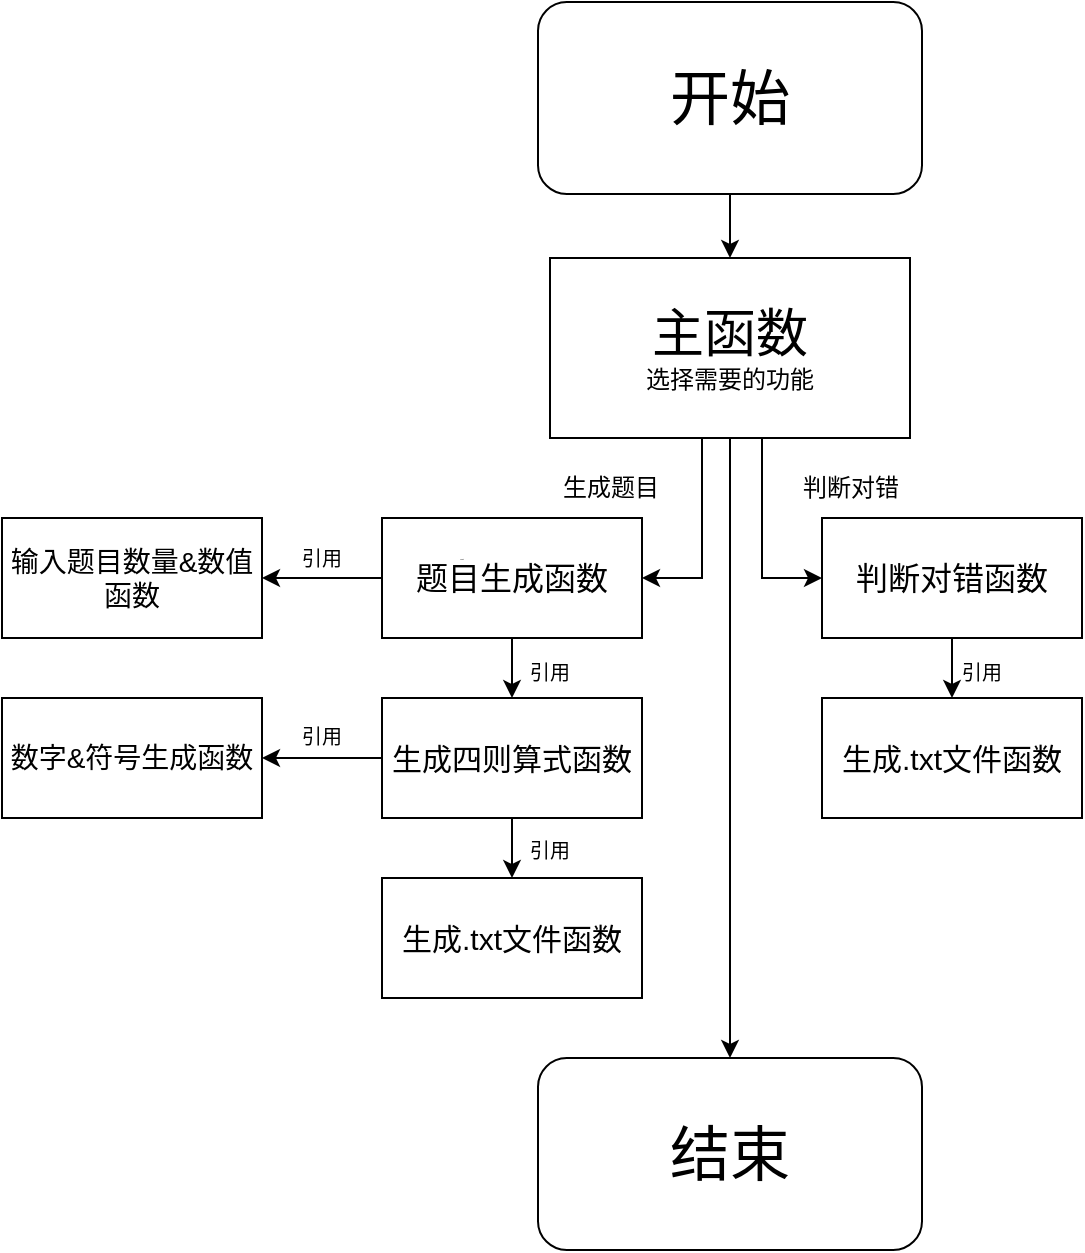 <mxfile version="14.4.3" type="device"><diagram id="aEUcijU3Ddshn6M0o0pM" name="第 1 页"><mxGraphModel dx="1443" dy="884" grid="1" gridSize="10" guides="1" tooltips="1" connect="1" arrows="1" fold="1" page="1" pageScale="1" pageWidth="827" pageHeight="1169" math="0" shadow="0"><root><mxCell id="0"/><mxCell id="1" parent="0"/><mxCell id="_m3rHG_Y3HuskzOhHQ4p-3" style="edgeStyle=orthogonalEdgeStyle;rounded=0;orthogonalLoop=1;jettySize=auto;html=1;entryX=0.5;entryY=0;entryDx=0;entryDy=0;" edge="1" parent="1" source="_m3rHG_Y3HuskzOhHQ4p-1" target="_m3rHG_Y3HuskzOhHQ4p-2"><mxGeometry relative="1" as="geometry"/></mxCell><mxCell id="_m3rHG_Y3HuskzOhHQ4p-1" value="&lt;font style=&quot;font-size: 30px&quot;&gt;开始&lt;/font&gt;" style="rounded=1;whiteSpace=wrap;html=1;" vertex="1" parent="1"><mxGeometry x="318" y="132" width="192" height="96" as="geometry"/></mxCell><mxCell id="_m3rHG_Y3HuskzOhHQ4p-6" style="edgeStyle=orthogonalEdgeStyle;rounded=0;orthogonalLoop=1;jettySize=auto;html=1;entryX=1;entryY=0.5;entryDx=0;entryDy=0;exitX=0.5;exitY=1;exitDx=0;exitDy=0;" edge="1" parent="1" source="_m3rHG_Y3HuskzOhHQ4p-2" target="_m3rHG_Y3HuskzOhHQ4p-5"><mxGeometry relative="1" as="geometry"><mxPoint x="414" y="370" as="sourcePoint"/><Array as="points"><mxPoint x="400" y="340"/><mxPoint x="400" y="420"/></Array></mxGeometry></mxCell><mxCell id="_m3rHG_Y3HuskzOhHQ4p-9" style="edgeStyle=orthogonalEdgeStyle;rounded=0;orthogonalLoop=1;jettySize=auto;html=1;entryX=0;entryY=0.5;entryDx=0;entryDy=0;exitX=0.5;exitY=1;exitDx=0;exitDy=0;" edge="1" parent="1" source="_m3rHG_Y3HuskzOhHQ4p-2" target="_m3rHG_Y3HuskzOhHQ4p-40"><mxGeometry relative="1" as="geometry"><mxPoint x="480" y="423.5" as="targetPoint"/><Array as="points"><mxPoint x="430" y="340"/><mxPoint x="430" y="420"/></Array></mxGeometry></mxCell><mxCell id="_m3rHG_Y3HuskzOhHQ4p-50" style="edgeStyle=orthogonalEdgeStyle;rounded=0;orthogonalLoop=1;jettySize=auto;html=1;entryX=0.5;entryY=0;entryDx=0;entryDy=0;fontSize=1;" edge="1" parent="1" source="_m3rHG_Y3HuskzOhHQ4p-2" target="_m3rHG_Y3HuskzOhHQ4p-49"><mxGeometry relative="1" as="geometry"/></mxCell><mxCell id="_m3rHG_Y3HuskzOhHQ4p-2" value="&lt;font&gt;&lt;font style=&quot;font-size: 26px&quot;&gt;主函数&lt;br&gt;&lt;/font&gt;选择需要的功能&lt;br&gt;&lt;/font&gt;" style="rounded=0;whiteSpace=wrap;html=1;" vertex="1" parent="1"><mxGeometry x="324" y="260" width="180" height="90" as="geometry"/></mxCell><mxCell id="_m3rHG_Y3HuskzOhHQ4p-25" style="edgeStyle=orthogonalEdgeStyle;rounded=0;orthogonalLoop=1;jettySize=auto;html=1;entryX=1;entryY=0.5;entryDx=0;entryDy=0;fontSize=1;" edge="1" parent="1" source="_m3rHG_Y3HuskzOhHQ4p-5" target="_m3rHG_Y3HuskzOhHQ4p-24"><mxGeometry relative="1" as="geometry"/></mxCell><mxCell id="_m3rHG_Y3HuskzOhHQ4p-35" style="edgeStyle=orthogonalEdgeStyle;rounded=0;orthogonalLoop=1;jettySize=auto;html=1;entryX=0.5;entryY=0;entryDx=0;entryDy=0;fontSize=1;" edge="1" parent="1" source="_m3rHG_Y3HuskzOhHQ4p-5" target="_m3rHG_Y3HuskzOhHQ4p-34"><mxGeometry relative="1" as="geometry"/></mxCell><mxCell id="_m3rHG_Y3HuskzOhHQ4p-5" value="&lt;font&gt;&lt;font style=&quot;font-size: 16px&quot;&gt;题目生成函数&lt;/font&gt;&lt;br&gt;&lt;/font&gt;" style="rounded=0;whiteSpace=wrap;html=1;" vertex="1" parent="1"><mxGeometry x="240" y="390" width="130" height="60" as="geometry"/></mxCell><mxCell id="_m3rHG_Y3HuskzOhHQ4p-7" value="生成题目" style="text;html=1;align=center;verticalAlign=middle;resizable=0;points=[];autosize=1;" vertex="1" parent="1"><mxGeometry x="324" y="365" width="60" height="20" as="geometry"/></mxCell><mxCell id="_m3rHG_Y3HuskzOhHQ4p-10" value="判断对错" style="text;html=1;align=center;verticalAlign=middle;resizable=0;points=[];autosize=1;" vertex="1" parent="1"><mxGeometry x="444" y="365" width="60" height="20" as="geometry"/></mxCell><mxCell id="_m3rHG_Y3HuskzOhHQ4p-24" value="&lt;font&gt;&lt;font style=&quot;font-size: 14px&quot;&gt;输入题目数量&amp;amp;数值函数&lt;/font&gt;&lt;br&gt;&lt;/font&gt;" style="rounded=0;whiteSpace=wrap;html=1;" vertex="1" parent="1"><mxGeometry x="50" y="390" width="130" height="60" as="geometry"/></mxCell><mxCell id="_m3rHG_Y3HuskzOhHQ4p-27" value="Text" style="text;html=1;strokeColor=none;fillColor=none;align=center;verticalAlign=middle;whiteSpace=wrap;rounded=0;fontSize=1;" vertex="1" parent="1"><mxGeometry x="260" y="400" width="40" height="20" as="geometry"/></mxCell><mxCell id="_m3rHG_Y3HuskzOhHQ4p-28" value="&lt;font style=&quot;font-size: 10px&quot;&gt;引用&lt;/font&gt;" style="text;html=1;strokeColor=none;fillColor=none;align=center;verticalAlign=middle;whiteSpace=wrap;rounded=0;fontSize=1;" vertex="1" parent="1"><mxGeometry x="190" y="400" width="40" height="20" as="geometry"/></mxCell><mxCell id="_m3rHG_Y3HuskzOhHQ4p-38" style="edgeStyle=orthogonalEdgeStyle;rounded=0;orthogonalLoop=1;jettySize=auto;html=1;entryX=1;entryY=0.5;entryDx=0;entryDy=0;fontSize=1;" edge="1" parent="1" source="_m3rHG_Y3HuskzOhHQ4p-34" target="_m3rHG_Y3HuskzOhHQ4p-37"><mxGeometry relative="1" as="geometry"/></mxCell><mxCell id="_m3rHG_Y3HuskzOhHQ4p-43" style="edgeStyle=orthogonalEdgeStyle;rounded=0;orthogonalLoop=1;jettySize=auto;html=1;entryX=0.5;entryY=0;entryDx=0;entryDy=0;fontSize=1;" edge="1" parent="1" source="_m3rHG_Y3HuskzOhHQ4p-34" target="_m3rHG_Y3HuskzOhHQ4p-42"><mxGeometry relative="1" as="geometry"/></mxCell><mxCell id="_m3rHG_Y3HuskzOhHQ4p-34" value="&lt;font&gt;&lt;span style=&quot;font-size: 15px&quot;&gt;生成四则算式函数&lt;/span&gt;&lt;br&gt;&lt;/font&gt;" style="rounded=0;whiteSpace=wrap;html=1;" vertex="1" parent="1"><mxGeometry x="240" y="480" width="130" height="60" as="geometry"/></mxCell><mxCell id="_m3rHG_Y3HuskzOhHQ4p-36" value="&lt;font style=&quot;font-size: 10px&quot;&gt;引用&lt;/font&gt;" style="text;html=1;strokeColor=none;fillColor=none;align=center;verticalAlign=middle;whiteSpace=wrap;rounded=0;fontSize=1;" vertex="1" parent="1"><mxGeometry x="304" y="457" width="40" height="20" as="geometry"/></mxCell><mxCell id="_m3rHG_Y3HuskzOhHQ4p-37" value="&lt;font style=&quot;font-size: 14px&quot;&gt;数字&amp;amp;符号生成函数&lt;br&gt;&lt;/font&gt;" style="rounded=0;whiteSpace=wrap;html=1;fontSize=1;" vertex="1" parent="1"><mxGeometry x="50" y="480" width="130" height="60" as="geometry"/></mxCell><mxCell id="_m3rHG_Y3HuskzOhHQ4p-39" value="&lt;font style=&quot;font-size: 10px&quot;&gt;引用&lt;/font&gt;" style="text;html=1;strokeColor=none;fillColor=none;align=center;verticalAlign=middle;whiteSpace=wrap;rounded=0;fontSize=1;" vertex="1" parent="1"><mxGeometry x="190" y="489" width="40" height="20" as="geometry"/></mxCell><mxCell id="_m3rHG_Y3HuskzOhHQ4p-46" style="edgeStyle=orthogonalEdgeStyle;rounded=0;orthogonalLoop=1;jettySize=auto;html=1;entryX=0.5;entryY=0;entryDx=0;entryDy=0;fontSize=1;" edge="1" parent="1" source="_m3rHG_Y3HuskzOhHQ4p-40" target="_m3rHG_Y3HuskzOhHQ4p-45"><mxGeometry relative="1" as="geometry"/></mxCell><mxCell id="_m3rHG_Y3HuskzOhHQ4p-40" value="&lt;font&gt;&lt;span style=&quot;font-size: 16px&quot;&gt;判断对错函数&lt;/span&gt;&lt;br&gt;&lt;/font&gt;" style="rounded=0;whiteSpace=wrap;html=1;" vertex="1" parent="1"><mxGeometry x="460" y="390" width="130" height="60" as="geometry"/></mxCell><mxCell id="_m3rHG_Y3HuskzOhHQ4p-42" value="&lt;font&gt;&lt;span style=&quot;font-size: 15px&quot;&gt;生成.txt文件函数&lt;/span&gt;&lt;br&gt;&lt;/font&gt;" style="rounded=0;whiteSpace=wrap;html=1;" vertex="1" parent="1"><mxGeometry x="240" y="570" width="130" height="60" as="geometry"/></mxCell><mxCell id="_m3rHG_Y3HuskzOhHQ4p-44" value="&lt;font style=&quot;font-size: 10px&quot;&gt;引用&lt;/font&gt;" style="text;html=1;strokeColor=none;fillColor=none;align=center;verticalAlign=middle;whiteSpace=wrap;rounded=0;fontSize=1;" vertex="1" parent="1"><mxGeometry x="304" y="546" width="40" height="20" as="geometry"/></mxCell><mxCell id="_m3rHG_Y3HuskzOhHQ4p-45" value="&lt;font&gt;&lt;span style=&quot;font-size: 15px&quot;&gt;生成.txt文件函数&lt;/span&gt;&lt;br&gt;&lt;/font&gt;" style="rounded=0;whiteSpace=wrap;html=1;" vertex="1" parent="1"><mxGeometry x="460" y="480" width="130" height="60" as="geometry"/></mxCell><mxCell id="_m3rHG_Y3HuskzOhHQ4p-47" value="&lt;font style=&quot;font-size: 10px&quot;&gt;引用&lt;/font&gt;" style="text;html=1;strokeColor=none;fillColor=none;align=center;verticalAlign=middle;whiteSpace=wrap;rounded=0;fontSize=1;" vertex="1" parent="1"><mxGeometry x="520" y="457" width="40" height="20" as="geometry"/></mxCell><mxCell id="_m3rHG_Y3HuskzOhHQ4p-49" value="&lt;font style=&quot;font-size: 30px&quot;&gt;结束&lt;/font&gt;" style="rounded=1;whiteSpace=wrap;html=1;" vertex="1" parent="1"><mxGeometry x="318" y="660" width="192" height="96" as="geometry"/></mxCell></root></mxGraphModel></diagram></mxfile>